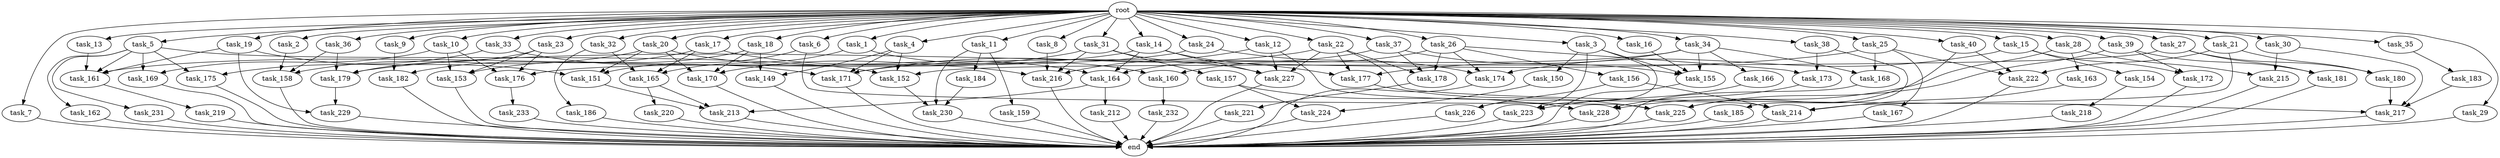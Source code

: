 digraph G {
  root [size="0.000000"];
  task_1 [size="1.024000"];
  task_2 [size="1.024000"];
  task_3 [size="1.024000"];
  task_4 [size="1.024000"];
  task_5 [size="1.024000"];
  task_6 [size="1.024000"];
  task_7 [size="1.024000"];
  task_8 [size="1.024000"];
  task_9 [size="1.024000"];
  task_10 [size="1.024000"];
  task_11 [size="1.024000"];
  task_12 [size="1.024000"];
  task_13 [size="1.024000"];
  task_14 [size="1.024000"];
  task_15 [size="1.024000"];
  task_16 [size="1.024000"];
  task_17 [size="1.024000"];
  task_18 [size="1.024000"];
  task_19 [size="1.024000"];
  task_20 [size="1.024000"];
  task_21 [size="1.024000"];
  task_22 [size="1.024000"];
  task_23 [size="1.024000"];
  task_24 [size="1.024000"];
  task_25 [size="1.024000"];
  task_26 [size="1.024000"];
  task_27 [size="1.024000"];
  task_28 [size="1.024000"];
  task_29 [size="1.024000"];
  task_30 [size="1.024000"];
  task_31 [size="1.024000"];
  task_32 [size="1.024000"];
  task_33 [size="1.024000"];
  task_34 [size="1.024000"];
  task_35 [size="1.024000"];
  task_36 [size="1.024000"];
  task_37 [size="1.024000"];
  task_38 [size="1.024000"];
  task_39 [size="1.024000"];
  task_40 [size="1.024000"];
  task_149 [size="558345748.480000"];
  task_150 [size="34359738.368000"];
  task_151 [size="1288490188.800000"];
  task_152 [size="309237645.312000"];
  task_153 [size="764504178.688000"];
  task_154 [size="549755813.888000"];
  task_155 [size="1640677507.072000"];
  task_156 [size="34359738.368000"];
  task_157 [size="858993459.200000"];
  task_158 [size="1623497637.888000"];
  task_159 [size="858993459.200000"];
  task_160 [size="249108103.168000"];
  task_161 [size="1666447310.848000"];
  task_162 [size="34359738.368000"];
  task_163 [size="420906795.008000"];
  task_164 [size="807453851.648000"];
  task_165 [size="944892805.120000"];
  task_166 [size="214748364.800000"];
  task_167 [size="77309411.328000"];
  task_168 [size="292057776.128000"];
  task_169 [size="68719476.736000"];
  task_170 [size="1494648619.008000"];
  task_171 [size="1425929142.272000"];
  task_172 [size="627065225.216000"];
  task_173 [size="68719476.736000"];
  task_174 [size="661424963.584000"];
  task_175 [size="893353197.568000"];
  task_176 [size="420906795.008000"];
  task_177 [size="506806140.928000"];
  task_178 [size="944892805.120000"];
  task_179 [size="1245540515.840000"];
  task_180 [size="996432412.672000"];
  task_181 [size="214748364.800000"];
  task_182 [size="584115552.256000"];
  task_183 [size="214748364.800000"];
  task_184 [size="858993459.200000"];
  task_185 [size="34359738.368000"];
  task_186 [size="695784701.952000"];
  task_212 [size="420906795.008000"];
  task_213 [size="1005022347.264000"];
  task_214 [size="2147483648.000000"];
  task_215 [size="558345748.480000"];
  task_216 [size="1365799600.128000"];
  task_217 [size="987842478.080000"];
  task_218 [size="137438953.472000"];
  task_219 [size="420906795.008000"];
  task_220 [size="34359738.368000"];
  task_221 [size="137438953.472000"];
  task_222 [size="1073741824.000000"];
  task_223 [size="343597383.680000"];
  task_224 [size="1279900254.208000"];
  task_225 [size="1288490188.800000"];
  task_226 [size="893353197.568000"];
  task_227 [size="1365799600.128000"];
  task_228 [size="1357209665.536000"];
  task_229 [size="893353197.568000"];
  task_230 [size="970662608.896000"];
  task_231 [size="34359738.368000"];
  task_232 [size="695784701.952000"];
  task_233 [size="34359738.368000"];
  end [size="0.000000"];

  root -> task_1 [size="1.000000"];
  root -> task_2 [size="1.000000"];
  root -> task_3 [size="1.000000"];
  root -> task_4 [size="1.000000"];
  root -> task_5 [size="1.000000"];
  root -> task_6 [size="1.000000"];
  root -> task_7 [size="1.000000"];
  root -> task_8 [size="1.000000"];
  root -> task_9 [size="1.000000"];
  root -> task_10 [size="1.000000"];
  root -> task_11 [size="1.000000"];
  root -> task_12 [size="1.000000"];
  root -> task_13 [size="1.000000"];
  root -> task_14 [size="1.000000"];
  root -> task_15 [size="1.000000"];
  root -> task_16 [size="1.000000"];
  root -> task_17 [size="1.000000"];
  root -> task_18 [size="1.000000"];
  root -> task_19 [size="1.000000"];
  root -> task_20 [size="1.000000"];
  root -> task_21 [size="1.000000"];
  root -> task_22 [size="1.000000"];
  root -> task_23 [size="1.000000"];
  root -> task_24 [size="1.000000"];
  root -> task_25 [size="1.000000"];
  root -> task_26 [size="1.000000"];
  root -> task_27 [size="1.000000"];
  root -> task_28 [size="1.000000"];
  root -> task_29 [size="1.000000"];
  root -> task_30 [size="1.000000"];
  root -> task_31 [size="1.000000"];
  root -> task_32 [size="1.000000"];
  root -> task_33 [size="1.000000"];
  root -> task_34 [size="1.000000"];
  root -> task_35 [size="1.000000"];
  root -> task_36 [size="1.000000"];
  root -> task_37 [size="1.000000"];
  root -> task_38 [size="1.000000"];
  root -> task_39 [size="1.000000"];
  root -> task_40 [size="1.000000"];
  task_1 -> task_160 [size="209715200.000000"];
  task_1 -> task_165 [size="209715200.000000"];
  task_2 -> task_158 [size="536870912.000000"];
  task_3 -> task_150 [size="33554432.000000"];
  task_3 -> task_155 [size="33554432.000000"];
  task_3 -> task_223 [size="33554432.000000"];
  task_3 -> task_226 [size="33554432.000000"];
  task_4 -> task_149 [size="134217728.000000"];
  task_4 -> task_152 [size="134217728.000000"];
  task_4 -> task_171 [size="134217728.000000"];
  task_5 -> task_152 [size="33554432.000000"];
  task_5 -> task_161 [size="33554432.000000"];
  task_5 -> task_162 [size="33554432.000000"];
  task_5 -> task_169 [size="33554432.000000"];
  task_5 -> task_175 [size="33554432.000000"];
  task_5 -> task_231 [size="33554432.000000"];
  task_6 -> task_151 [size="209715200.000000"];
  task_6 -> task_225 [size="209715200.000000"];
  task_7 -> end [size="1.000000"];
  task_8 -> task_216 [size="75497472.000000"];
  task_9 -> task_182 [size="536870912.000000"];
  task_10 -> task_153 [size="33554432.000000"];
  task_10 -> task_169 [size="33554432.000000"];
  task_10 -> task_176 [size="33554432.000000"];
  task_11 -> task_159 [size="838860800.000000"];
  task_11 -> task_184 [size="838860800.000000"];
  task_11 -> task_230 [size="838860800.000000"];
  task_12 -> task_214 [size="209715200.000000"];
  task_12 -> task_216 [size="209715200.000000"];
  task_12 -> task_227 [size="209715200.000000"];
  task_13 -> task_161 [size="679477248.000000"];
  task_14 -> task_161 [size="75497472.000000"];
  task_14 -> task_164 [size="75497472.000000"];
  task_14 -> task_177 [size="75497472.000000"];
  task_14 -> task_227 [size="75497472.000000"];
  task_15 -> task_154 [size="536870912.000000"];
  task_15 -> task_172 [size="536870912.000000"];
  task_15 -> task_174 [size="536870912.000000"];
  task_16 -> task_155 [size="679477248.000000"];
  task_17 -> task_164 [size="33554432.000000"];
  task_17 -> task_165 [size="33554432.000000"];
  task_17 -> task_182 [size="33554432.000000"];
  task_18 -> task_149 [size="411041792.000000"];
  task_18 -> task_153 [size="411041792.000000"];
  task_18 -> task_170 [size="411041792.000000"];
  task_19 -> task_151 [size="838860800.000000"];
  task_19 -> task_161 [size="838860800.000000"];
  task_19 -> task_229 [size="838860800.000000"];
  task_20 -> task_151 [size="209715200.000000"];
  task_20 -> task_158 [size="209715200.000000"];
  task_20 -> task_170 [size="209715200.000000"];
  task_20 -> task_216 [size="209715200.000000"];
  task_21 -> task_180 [size="838860800.000000"];
  task_21 -> task_214 [size="838860800.000000"];
  task_21 -> task_222 [size="838860800.000000"];
  task_22 -> task_171 [size="209715200.000000"];
  task_22 -> task_177 [size="209715200.000000"];
  task_22 -> task_178 [size="209715200.000000"];
  task_22 -> task_217 [size="209715200.000000"];
  task_22 -> task_227 [size="209715200.000000"];
  task_23 -> task_153 [size="301989888.000000"];
  task_23 -> task_176 [size="301989888.000000"];
  task_23 -> task_179 [size="301989888.000000"];
  task_24 -> task_174 [size="75497472.000000"];
  task_24 -> task_176 [size="75497472.000000"];
  task_25 -> task_167 [size="75497472.000000"];
  task_25 -> task_168 [size="75497472.000000"];
  task_25 -> task_179 [size="75497472.000000"];
  task_25 -> task_222 [size="75497472.000000"];
  task_26 -> task_156 [size="33554432.000000"];
  task_26 -> task_160 [size="33554432.000000"];
  task_26 -> task_173 [size="33554432.000000"];
  task_26 -> task_174 [size="33554432.000000"];
  task_26 -> task_178 [size="33554432.000000"];
  task_27 -> task_152 [size="134217728.000000"];
  task_27 -> task_180 [size="134217728.000000"];
  task_27 -> task_181 [size="134217728.000000"];
  task_28 -> task_163 [size="411041792.000000"];
  task_28 -> task_215 [size="411041792.000000"];
  task_28 -> task_228 [size="411041792.000000"];
  task_29 -> end [size="1.000000"];
  task_30 -> task_215 [size="134217728.000000"];
  task_30 -> task_217 [size="134217728.000000"];
  task_31 -> task_157 [size="838860800.000000"];
  task_31 -> task_170 [size="838860800.000000"];
  task_31 -> task_216 [size="838860800.000000"];
  task_31 -> task_227 [size="838860800.000000"];
  task_32 -> task_165 [size="679477248.000000"];
  task_32 -> task_186 [size="679477248.000000"];
  task_33 -> task_171 [size="838860800.000000"];
  task_33 -> task_175 [size="838860800.000000"];
  task_34 -> task_155 [size="209715200.000000"];
  task_34 -> task_166 [size="209715200.000000"];
  task_34 -> task_168 [size="209715200.000000"];
  task_34 -> task_171 [size="209715200.000000"];
  task_34 -> task_177 [size="209715200.000000"];
  task_35 -> task_183 [size="209715200.000000"];
  task_36 -> task_158 [size="838860800.000000"];
  task_36 -> task_179 [size="838860800.000000"];
  task_37 -> task_155 [size="679477248.000000"];
  task_37 -> task_164 [size="679477248.000000"];
  task_37 -> task_178 [size="679477248.000000"];
  task_38 -> task_173 [size="33554432.000000"];
  task_38 -> task_185 [size="33554432.000000"];
  task_39 -> task_172 [size="75497472.000000"];
  task_39 -> task_181 [size="75497472.000000"];
  task_39 -> task_225 [size="75497472.000000"];
  task_40 -> task_222 [size="134217728.000000"];
  task_40 -> task_225 [size="134217728.000000"];
  task_149 -> end [size="1.000000"];
  task_150 -> task_224 [size="411041792.000000"];
  task_151 -> task_213 [size="536870912.000000"];
  task_152 -> task_230 [size="75497472.000000"];
  task_153 -> end [size="1.000000"];
  task_154 -> task_218 [size="134217728.000000"];
  task_155 -> end [size="1.000000"];
  task_156 -> task_214 [size="838860800.000000"];
  task_156 -> task_226 [size="838860800.000000"];
  task_157 -> task_224 [size="838860800.000000"];
  task_157 -> task_228 [size="838860800.000000"];
  task_158 -> end [size="1.000000"];
  task_159 -> end [size="1.000000"];
  task_160 -> task_232 [size="679477248.000000"];
  task_161 -> task_219 [size="411041792.000000"];
  task_162 -> end [size="1.000000"];
  task_163 -> task_214 [size="209715200.000000"];
  task_164 -> task_212 [size="411041792.000000"];
  task_164 -> task_213 [size="411041792.000000"];
  task_165 -> task_213 [size="33554432.000000"];
  task_165 -> task_220 [size="33554432.000000"];
  task_166 -> task_223 [size="301989888.000000"];
  task_167 -> end [size="1.000000"];
  task_168 -> end [size="1.000000"];
  task_169 -> end [size="1.000000"];
  task_170 -> end [size="1.000000"];
  task_171 -> end [size="1.000000"];
  task_172 -> end [size="1.000000"];
  task_173 -> task_228 [size="75497472.000000"];
  task_174 -> end [size="1.000000"];
  task_175 -> end [size="1.000000"];
  task_176 -> task_233 [size="33554432.000000"];
  task_177 -> task_225 [size="838860800.000000"];
  task_178 -> task_221 [size="134217728.000000"];
  task_179 -> task_229 [size="33554432.000000"];
  task_180 -> task_217 [size="209715200.000000"];
  task_181 -> end [size="1.000000"];
  task_182 -> end [size="1.000000"];
  task_183 -> task_217 [size="411041792.000000"];
  task_184 -> task_230 [size="33554432.000000"];
  task_185 -> end [size="1.000000"];
  task_186 -> end [size="1.000000"];
  task_212 -> end [size="1.000000"];
  task_213 -> end [size="1.000000"];
  task_214 -> end [size="1.000000"];
  task_215 -> end [size="1.000000"];
  task_216 -> end [size="1.000000"];
  task_217 -> end [size="1.000000"];
  task_218 -> end [size="1.000000"];
  task_219 -> end [size="1.000000"];
  task_220 -> end [size="1.000000"];
  task_221 -> end [size="1.000000"];
  task_222 -> end [size="1.000000"];
  task_223 -> end [size="1.000000"];
  task_224 -> end [size="1.000000"];
  task_225 -> end [size="1.000000"];
  task_226 -> end [size="1.000000"];
  task_227 -> end [size="1.000000"];
  task_228 -> end [size="1.000000"];
  task_229 -> end [size="1.000000"];
  task_230 -> end [size="1.000000"];
  task_231 -> end [size="1.000000"];
  task_232 -> end [size="1.000000"];
  task_233 -> end [size="1.000000"];
}
